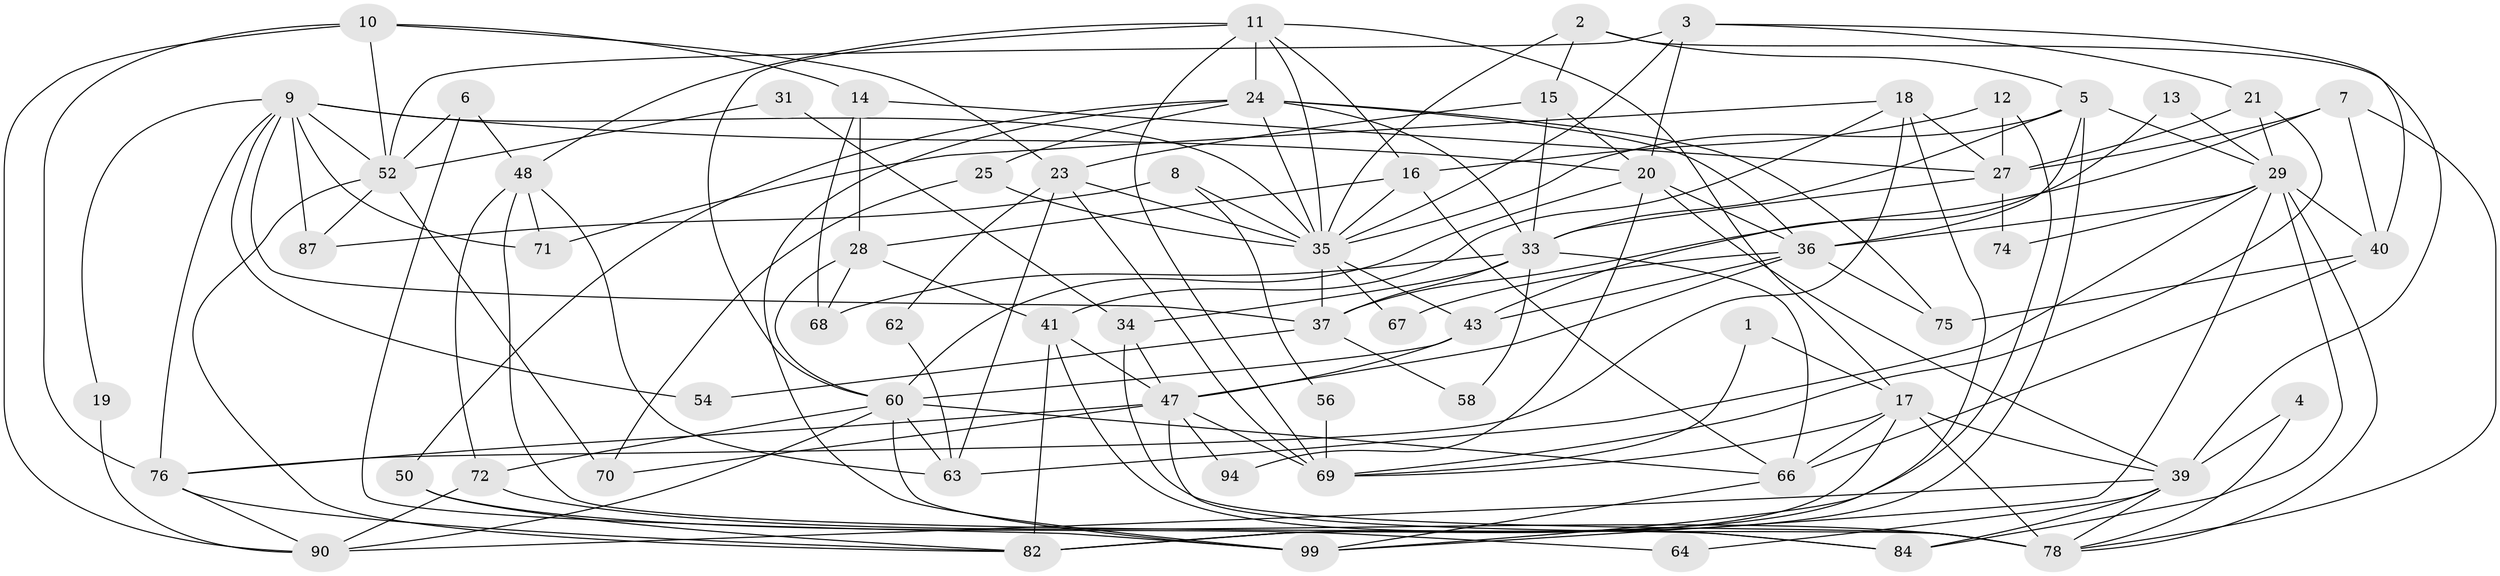 // Generated by graph-tools (version 1.1) at 2025/24/03/03/25 07:24:02]
// undirected, 65 vertices, 161 edges
graph export_dot {
graph [start="1"]
  node [color=gray90,style=filled];
  1;
  2;
  3 [super="+32"];
  4;
  5 [super="+26"];
  6;
  7;
  8 [super="+49"];
  9 [super="+77"];
  10 [super="+88"];
  11;
  12;
  13;
  14;
  15 [super="+55"];
  16 [super="+91"];
  17 [super="+46"];
  18 [super="+22"];
  19;
  20 [super="+93"];
  21 [super="+73"];
  23 [super="+57"];
  24 [super="+44"];
  25;
  27 [super="+81"];
  28 [super="+51"];
  29 [super="+30"];
  31;
  33 [super="+61"];
  34;
  35 [super="+59"];
  36 [super="+38"];
  37 [super="+42"];
  39 [super="+53"];
  40 [super="+80"];
  41 [super="+45"];
  43 [super="+79"];
  47 [super="+100"];
  48 [super="+92"];
  50;
  52 [super="+85"];
  54;
  56;
  58;
  60 [super="+95"];
  62;
  63 [super="+65"];
  64;
  66 [super="+98"];
  67;
  68;
  69 [super="+86"];
  70;
  71;
  72;
  74;
  75;
  76 [super="+96"];
  78 [super="+89"];
  82 [super="+83"];
  84;
  87;
  90 [super="+97"];
  94;
  99;
  1 -- 69;
  1 -- 17;
  2 -- 5;
  2 -- 15;
  2 -- 35;
  2 -- 39;
  3 -- 35;
  3 -- 52;
  3 -- 21;
  3 -- 20;
  3 -- 40;
  4 -- 78;
  4 -- 39;
  5 -- 82;
  5 -- 35;
  5 -- 33;
  5 -- 29;
  5 -- 36;
  6 -- 99;
  6 -- 48;
  6 -- 52;
  7 -- 78;
  7 -- 37;
  7 -- 27;
  7 -- 40;
  8 -- 87;
  8 -- 56;
  8 -- 35;
  9 -- 19;
  9 -- 54;
  9 -- 71;
  9 -- 87;
  9 -- 35;
  9 -- 20;
  9 -- 52;
  9 -- 37;
  9 -- 76;
  10 -- 14;
  10 -- 90;
  10 -- 52;
  10 -- 23;
  10 -- 76;
  11 -- 24;
  11 -- 35;
  11 -- 48;
  11 -- 60;
  11 -- 69;
  11 -- 17;
  11 -- 16;
  12 -- 16;
  12 -- 82;
  12 -- 27;
  13 -- 29;
  13 -- 43;
  14 -- 68;
  14 -- 27;
  14 -- 28;
  15 -- 20;
  15 -- 33;
  15 -- 23;
  16 -- 35;
  16 -- 66;
  16 -- 28;
  17 -- 82;
  17 -- 39;
  17 -- 69;
  17 -- 66;
  17 -- 78;
  18 -- 99;
  18 -- 71;
  18 -- 76;
  18 -- 27;
  18 -- 41;
  19 -- 90;
  20 -- 36;
  20 -- 39;
  20 -- 94;
  20 -- 60 [weight=2];
  21 -- 69;
  21 -- 29;
  21 -- 27;
  23 -- 69;
  23 -- 35;
  23 -- 62;
  23 -- 63;
  24 -- 33;
  24 -- 50;
  24 -- 35;
  24 -- 99;
  24 -- 25;
  24 -- 75;
  24 -- 36;
  25 -- 70;
  25 -- 35;
  27 -- 74;
  27 -- 33;
  28 -- 60;
  28 -- 68;
  28 -- 41;
  29 -- 40;
  29 -- 63;
  29 -- 74;
  29 -- 99;
  29 -- 36;
  29 -- 84;
  29 -- 78;
  31 -- 34;
  31 -- 52 [weight=2];
  33 -- 34;
  33 -- 37;
  33 -- 58;
  33 -- 68;
  33 -- 66;
  34 -- 47;
  34 -- 78;
  35 -- 67;
  35 -- 37;
  35 -- 43;
  36 -- 43;
  36 -- 75;
  36 -- 67;
  36 -- 47;
  37 -- 54;
  37 -- 58;
  39 -- 64;
  39 -- 84;
  39 -- 90;
  39 -- 78;
  40 -- 66;
  40 -- 75;
  41 -- 82;
  41 -- 84;
  41 -- 47;
  43 -- 47;
  43 -- 60;
  47 -- 84;
  47 -- 69;
  47 -- 94;
  47 -- 70;
  47 -- 76;
  48 -- 71;
  48 -- 63;
  48 -- 72;
  48 -- 78;
  50 -- 82;
  50 -- 64;
  52 -- 87;
  52 -- 82;
  52 -- 70;
  56 -- 69;
  60 -- 72;
  60 -- 99;
  60 -- 90;
  60 -- 66;
  60 -- 63;
  62 -- 63;
  66 -- 99;
  72 -- 78;
  72 -- 90;
  76 -- 82;
  76 -- 90;
}
